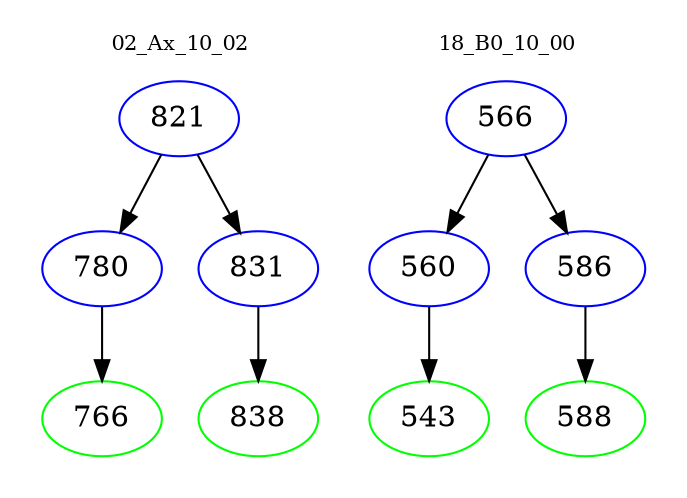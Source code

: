 digraph{
subgraph cluster_0 {
color = white
label = "02_Ax_10_02";
fontsize=10;
T0_821 [label="821", color="blue"]
T0_821 -> T0_780 [color="black"]
T0_780 [label="780", color="blue"]
T0_780 -> T0_766 [color="black"]
T0_766 [label="766", color="green"]
T0_821 -> T0_831 [color="black"]
T0_831 [label="831", color="blue"]
T0_831 -> T0_838 [color="black"]
T0_838 [label="838", color="green"]
}
subgraph cluster_1 {
color = white
label = "18_B0_10_00";
fontsize=10;
T1_566 [label="566", color="blue"]
T1_566 -> T1_560 [color="black"]
T1_560 [label="560", color="blue"]
T1_560 -> T1_543 [color="black"]
T1_543 [label="543", color="green"]
T1_566 -> T1_586 [color="black"]
T1_586 [label="586", color="blue"]
T1_586 -> T1_588 [color="black"]
T1_588 [label="588", color="green"]
}
}
